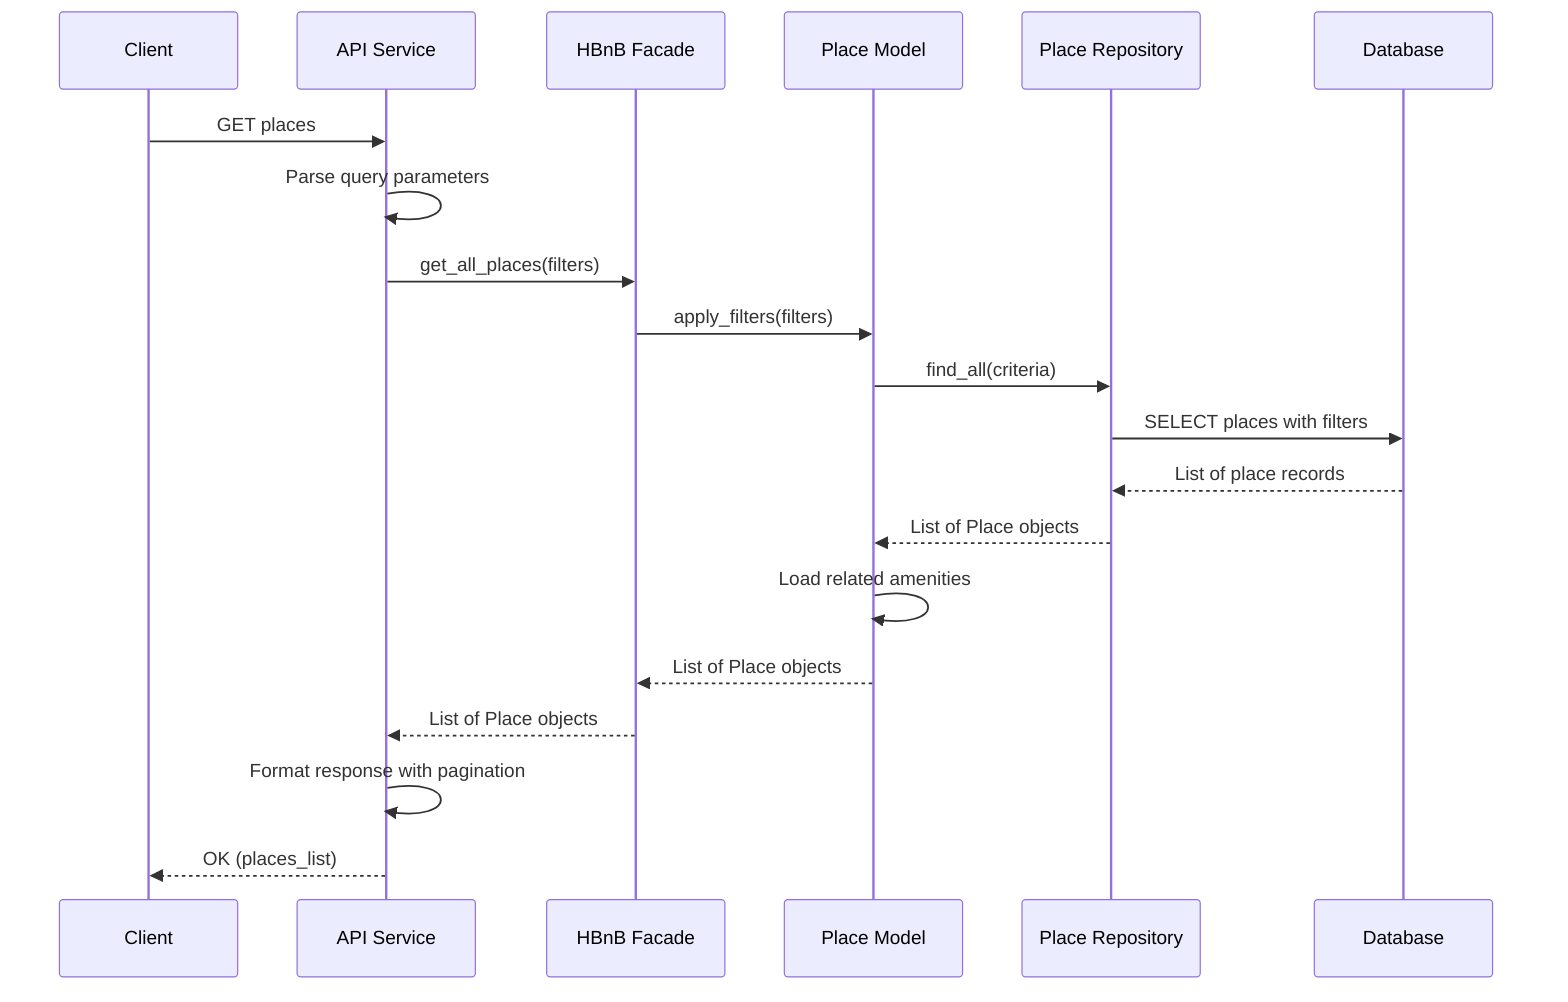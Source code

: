 sequenceDiagram
    participant Client
    participant API as API Service
    participant Facade as HBnB Facade
    participant Place as Place Model
    participant PlaceRepo as Place Repository
    participant DB as Database
    
    Client->>API: GET places
    API->>API: Parse query parameters
    API->>Facade: get_all_places(filters)
    Facade->>Place: apply_filters(filters)
    Place->>PlaceRepo: find_all(criteria)
    PlaceRepo->>DB: SELECT places with filters
    DB-->>PlaceRepo: List of place records
    PlaceRepo-->>Place: List of Place objects
    Place->>Place: Load related amenities
    Place-->>Facade: List of Place objects
    Facade-->>API: List of Place objects
    API->>API: Format response with pagination
    API-->>Client: OK (places_list)